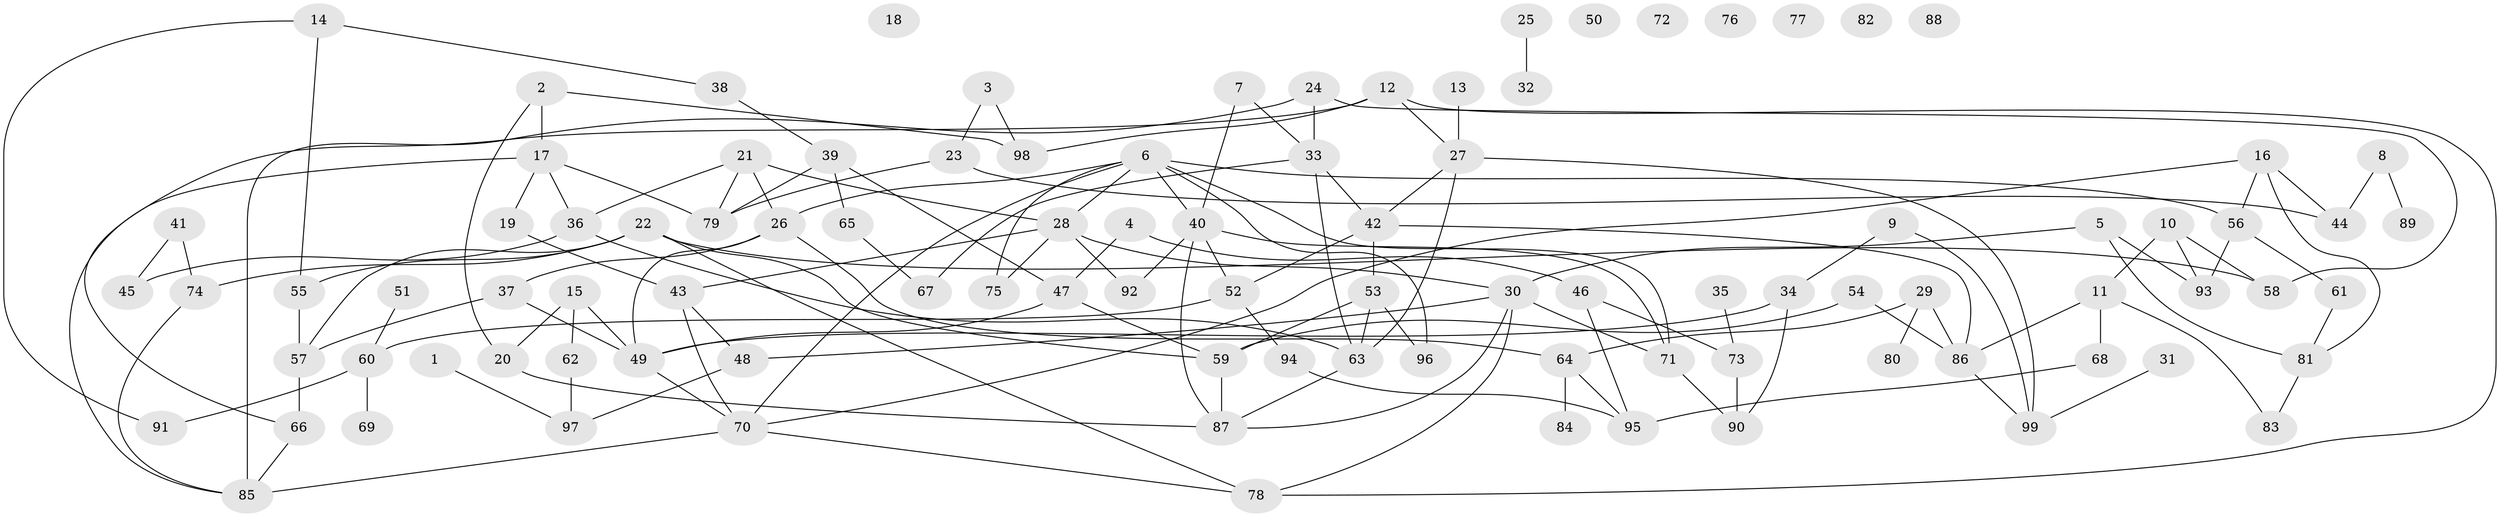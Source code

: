 // coarse degree distribution, {5: 0.05128205128205128, 1: 0.10256410256410256, 0: 0.20512820512820512, 2: 0.28205128205128205, 4: 0.1282051282051282, 3: 0.02564102564102564, 6: 0.07692307692307693, 7: 0.07692307692307693, 9: 0.05128205128205128}
// Generated by graph-tools (version 1.1) at 2025/43/03/04/25 21:43:03]
// undirected, 99 vertices, 148 edges
graph export_dot {
graph [start="1"]
  node [color=gray90,style=filled];
  1;
  2;
  3;
  4;
  5;
  6;
  7;
  8;
  9;
  10;
  11;
  12;
  13;
  14;
  15;
  16;
  17;
  18;
  19;
  20;
  21;
  22;
  23;
  24;
  25;
  26;
  27;
  28;
  29;
  30;
  31;
  32;
  33;
  34;
  35;
  36;
  37;
  38;
  39;
  40;
  41;
  42;
  43;
  44;
  45;
  46;
  47;
  48;
  49;
  50;
  51;
  52;
  53;
  54;
  55;
  56;
  57;
  58;
  59;
  60;
  61;
  62;
  63;
  64;
  65;
  66;
  67;
  68;
  69;
  70;
  71;
  72;
  73;
  74;
  75;
  76;
  77;
  78;
  79;
  80;
  81;
  82;
  83;
  84;
  85;
  86;
  87;
  88;
  89;
  90;
  91;
  92;
  93;
  94;
  95;
  96;
  97;
  98;
  99;
  1 -- 97;
  2 -- 17;
  2 -- 20;
  2 -- 98;
  3 -- 23;
  3 -- 98;
  4 -- 46;
  4 -- 47;
  5 -- 30;
  5 -- 81;
  5 -- 93;
  6 -- 26;
  6 -- 28;
  6 -- 40;
  6 -- 56;
  6 -- 70;
  6 -- 71;
  6 -- 75;
  6 -- 96;
  7 -- 33;
  7 -- 40;
  8 -- 44;
  8 -- 89;
  9 -- 34;
  9 -- 99;
  10 -- 11;
  10 -- 58;
  10 -- 93;
  11 -- 68;
  11 -- 83;
  11 -- 86;
  12 -- 27;
  12 -- 66;
  12 -- 78;
  12 -- 98;
  13 -- 27;
  14 -- 38;
  14 -- 55;
  14 -- 91;
  15 -- 20;
  15 -- 49;
  15 -- 62;
  16 -- 44;
  16 -- 56;
  16 -- 70;
  16 -- 81;
  17 -- 19;
  17 -- 36;
  17 -- 79;
  17 -- 85;
  19 -- 43;
  20 -- 87;
  21 -- 26;
  21 -- 28;
  21 -- 36;
  21 -- 79;
  22 -- 55;
  22 -- 57;
  22 -- 58;
  22 -- 59;
  22 -- 74;
  22 -- 78;
  23 -- 44;
  23 -- 79;
  24 -- 33;
  24 -- 58;
  24 -- 85;
  25 -- 32;
  26 -- 37;
  26 -- 49;
  26 -- 64;
  27 -- 42;
  27 -- 63;
  27 -- 99;
  28 -- 30;
  28 -- 43;
  28 -- 75;
  28 -- 92;
  29 -- 64;
  29 -- 80;
  29 -- 86;
  30 -- 48;
  30 -- 71;
  30 -- 78;
  30 -- 87;
  31 -- 99;
  33 -- 42;
  33 -- 63;
  33 -- 67;
  34 -- 49;
  34 -- 90;
  35 -- 73;
  36 -- 45;
  36 -- 63;
  37 -- 49;
  37 -- 57;
  38 -- 39;
  39 -- 47;
  39 -- 65;
  39 -- 79;
  40 -- 52;
  40 -- 71;
  40 -- 87;
  40 -- 92;
  41 -- 45;
  41 -- 74;
  42 -- 52;
  42 -- 53;
  42 -- 86;
  43 -- 48;
  43 -- 70;
  46 -- 73;
  46 -- 95;
  47 -- 49;
  47 -- 59;
  48 -- 97;
  49 -- 70;
  51 -- 60;
  52 -- 60;
  52 -- 94;
  53 -- 59;
  53 -- 63;
  53 -- 96;
  54 -- 59;
  54 -- 86;
  55 -- 57;
  56 -- 61;
  56 -- 93;
  57 -- 66;
  59 -- 87;
  60 -- 69;
  60 -- 91;
  61 -- 81;
  62 -- 97;
  63 -- 87;
  64 -- 84;
  64 -- 95;
  65 -- 67;
  66 -- 85;
  68 -- 95;
  70 -- 78;
  70 -- 85;
  71 -- 90;
  73 -- 90;
  74 -- 85;
  81 -- 83;
  86 -- 99;
  94 -- 95;
}
